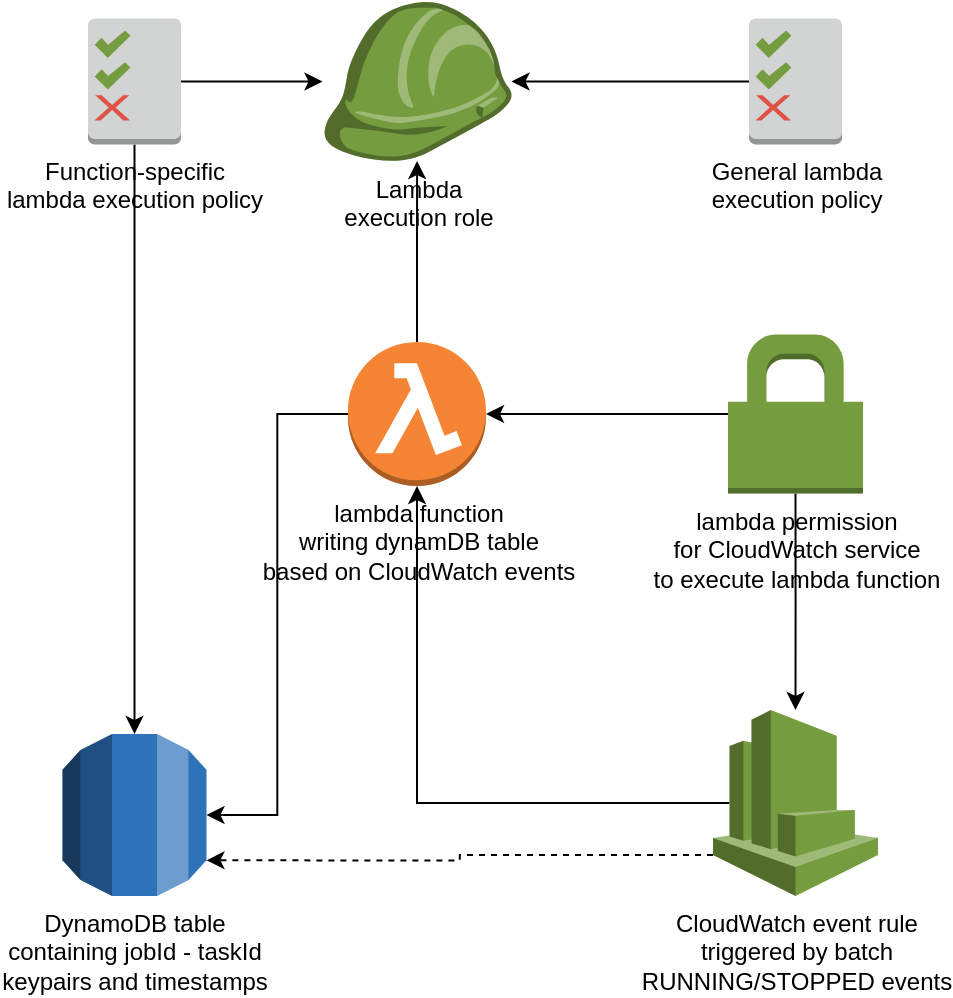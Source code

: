 <mxfile version="12.4.8" type="device"><diagram id="nW-Wmp4ky_wgTsp9_REI" name="Page-1"><mxGraphModel dx="1420" dy="752" grid="1" gridSize="10" guides="1" tooltips="1" connect="1" arrows="1" fold="1" page="1" pageScale="1" pageWidth="827" pageHeight="1169" math="0" shadow="0"><root><mxCell id="0"/><mxCell id="1" parent="0"/><mxCell id="JvX93BX3mN90wzdTeLRb-21" style="edgeStyle=orthogonalEdgeStyle;rounded=0;orthogonalLoop=1;jettySize=auto;html=1;exitX=0.5;exitY=0;exitDx=0;exitDy=0;exitPerimeter=0;" parent="1" source="JvX93BX3mN90wzdTeLRb-3" target="JvX93BX3mN90wzdTeLRb-5" edge="1"><mxGeometry relative="1" as="geometry"/></mxCell><mxCell id="JvX93BX3mN90wzdTeLRb-25" style="edgeStyle=orthogonalEdgeStyle;rounded=0;orthogonalLoop=1;jettySize=auto;html=1;exitX=0;exitY=0.5;exitDx=0;exitDy=0;exitPerimeter=0;entryX=1;entryY=0.5;entryDx=0;entryDy=0;entryPerimeter=0;" parent="1" source="JvX93BX3mN90wzdTeLRb-3" target="JvX93BX3mN90wzdTeLRb-4" edge="1"><mxGeometry relative="1" as="geometry"/></mxCell><mxCell id="JvX93BX3mN90wzdTeLRb-3" value="lambda function&lt;br&gt;writing dynamDB table&lt;br&gt;based on CloudWatch events" style="outlineConnect=0;dashed=0;verticalLabelPosition=bottom;verticalAlign=top;align=center;html=1;shape=mxgraph.aws3.lambda_function;fillColor=#F58534;gradientColor=none;" parent="1" vertex="1"><mxGeometry x="390" y="260" width="69" height="72" as="geometry"/></mxCell><mxCell id="JvX93BX3mN90wzdTeLRb-4" value="DynamoDB table&lt;br&gt;containing jobId - taskId&lt;br&gt;keypairs and timestamps" style="outlineConnect=0;dashed=0;verticalLabelPosition=bottom;verticalAlign=top;align=center;html=1;shape=mxgraph.aws3.rds;fillColor=#2E73B8;gradientColor=none;" parent="1" vertex="1"><mxGeometry x="247.25" y="456" width="72" height="81" as="geometry"/></mxCell><mxCell id="JvX93BX3mN90wzdTeLRb-5" value="Lambda&lt;br&gt;execution role" style="outlineConnect=0;dashed=0;verticalLabelPosition=bottom;verticalAlign=top;align=center;html=1;shape=mxgraph.aws3.role;fillColor=#759C3E;gradientColor=none;" parent="1" vertex="1"><mxGeometry x="377.25" y="90" width="94.5" height="79.5" as="geometry"/></mxCell><mxCell id="JvX93BX3mN90wzdTeLRb-18" style="edgeStyle=orthogonalEdgeStyle;rounded=0;orthogonalLoop=1;jettySize=auto;html=1;exitX=1;exitY=0.5;exitDx=0;exitDy=0;exitPerimeter=0;" parent="1" source="JvX93BX3mN90wzdTeLRb-6" target="JvX93BX3mN90wzdTeLRb-5" edge="1"><mxGeometry relative="1" as="geometry"/></mxCell><mxCell id="JvX93BX3mN90wzdTeLRb-20" style="edgeStyle=orthogonalEdgeStyle;rounded=0;orthogonalLoop=1;jettySize=auto;html=1;exitX=0.5;exitY=1;exitDx=0;exitDy=0;exitPerimeter=0;" parent="1" source="JvX93BX3mN90wzdTeLRb-6" target="JvX93BX3mN90wzdTeLRb-4" edge="1"><mxGeometry relative="1" as="geometry"/></mxCell><mxCell id="JvX93BX3mN90wzdTeLRb-6" value="Function-specific&lt;br&gt;lambda execution policy" style="outlineConnect=0;dashed=0;verticalLabelPosition=bottom;verticalAlign=top;align=center;html=1;shape=mxgraph.aws3.permissions_2;fillColor=#D2D3D3;gradientColor=none;" parent="1" vertex="1"><mxGeometry x="260" y="98.25" width="46.5" height="63" as="geometry"/></mxCell><mxCell id="JvX93BX3mN90wzdTeLRb-19" style="edgeStyle=orthogonalEdgeStyle;rounded=0;orthogonalLoop=1;jettySize=auto;html=1;exitX=0;exitY=0.5;exitDx=0;exitDy=0;exitPerimeter=0;" parent="1" source="JvX93BX3mN90wzdTeLRb-7" target="JvX93BX3mN90wzdTeLRb-5" edge="1"><mxGeometry relative="1" as="geometry"/></mxCell><mxCell id="JvX93BX3mN90wzdTeLRb-7" value="General lambda&lt;br&gt;execution policy" style="outlineConnect=0;dashed=0;verticalLabelPosition=bottom;verticalAlign=top;align=center;html=1;shape=mxgraph.aws3.permissions_2;fillColor=#D2D3D3;gradientColor=none;" parent="1" vertex="1"><mxGeometry x="590.5" y="98.25" width="46.5" height="63" as="geometry"/></mxCell><mxCell id="JvX93BX3mN90wzdTeLRb-24" style="edgeStyle=orthogonalEdgeStyle;rounded=0;orthogonalLoop=1;jettySize=auto;html=1;exitX=0.1;exitY=0.5;exitDx=0;exitDy=0;exitPerimeter=0;" parent="1" source="JvX93BX3mN90wzdTeLRb-8" target="JvX93BX3mN90wzdTeLRb-3" edge="1"><mxGeometry relative="1" as="geometry"/></mxCell><mxCell id="JvX93BX3mN90wzdTeLRb-26" style="edgeStyle=orthogonalEdgeStyle;rounded=0;orthogonalLoop=1;jettySize=auto;html=1;exitX=0;exitY=0.78;exitDx=0;exitDy=0;exitPerimeter=0;entryX=1;entryY=0.78;entryDx=0;entryDy=0;entryPerimeter=0;dashed=1;" parent="1" source="JvX93BX3mN90wzdTeLRb-8" target="JvX93BX3mN90wzdTeLRb-4" edge="1"><mxGeometry relative="1" as="geometry"/></mxCell><mxCell id="JvX93BX3mN90wzdTeLRb-8" value="CloudWatch event rule&lt;br&gt;triggered by batch &lt;br&gt;RUNNING/STOPPED events" style="outlineConnect=0;dashed=0;verticalLabelPosition=bottom;verticalAlign=top;align=center;html=1;shape=mxgraph.aws3.cloudwatch;fillColor=#759C3E;gradientColor=none;" parent="1" vertex="1"><mxGeometry x="572.5" y="444" width="82.5" height="93" as="geometry"/></mxCell><mxCell id="JvX93BX3mN90wzdTeLRb-22" style="edgeStyle=orthogonalEdgeStyle;rounded=0;orthogonalLoop=1;jettySize=auto;html=1;exitX=0;exitY=0.5;exitDx=0;exitDy=0;exitPerimeter=0;" parent="1" source="JvX93BX3mN90wzdTeLRb-9" target="JvX93BX3mN90wzdTeLRb-3" edge="1"><mxGeometry relative="1" as="geometry"/></mxCell><mxCell id="JvX93BX3mN90wzdTeLRb-23" style="edgeStyle=orthogonalEdgeStyle;rounded=0;orthogonalLoop=1;jettySize=auto;html=1;exitX=0.5;exitY=1;exitDx=0;exitDy=0;exitPerimeter=0;" parent="1" source="JvX93BX3mN90wzdTeLRb-9" target="JvX93BX3mN90wzdTeLRb-8" edge="1"><mxGeometry relative="1" as="geometry"/></mxCell><mxCell id="JvX93BX3mN90wzdTeLRb-9" value="lambda permission&lt;br&gt;for CloudWatch service&lt;br&gt;to execute lambda function" style="outlineConnect=0;dashed=0;verticalLabelPosition=bottom;verticalAlign=top;align=center;html=1;shape=mxgraph.aws3.permissions;fillColor=#759C3E;gradientColor=none;" parent="1" vertex="1"><mxGeometry x="580" y="256.25" width="67.5" height="79.5" as="geometry"/></mxCell></root></mxGraphModel></diagram></mxfile>